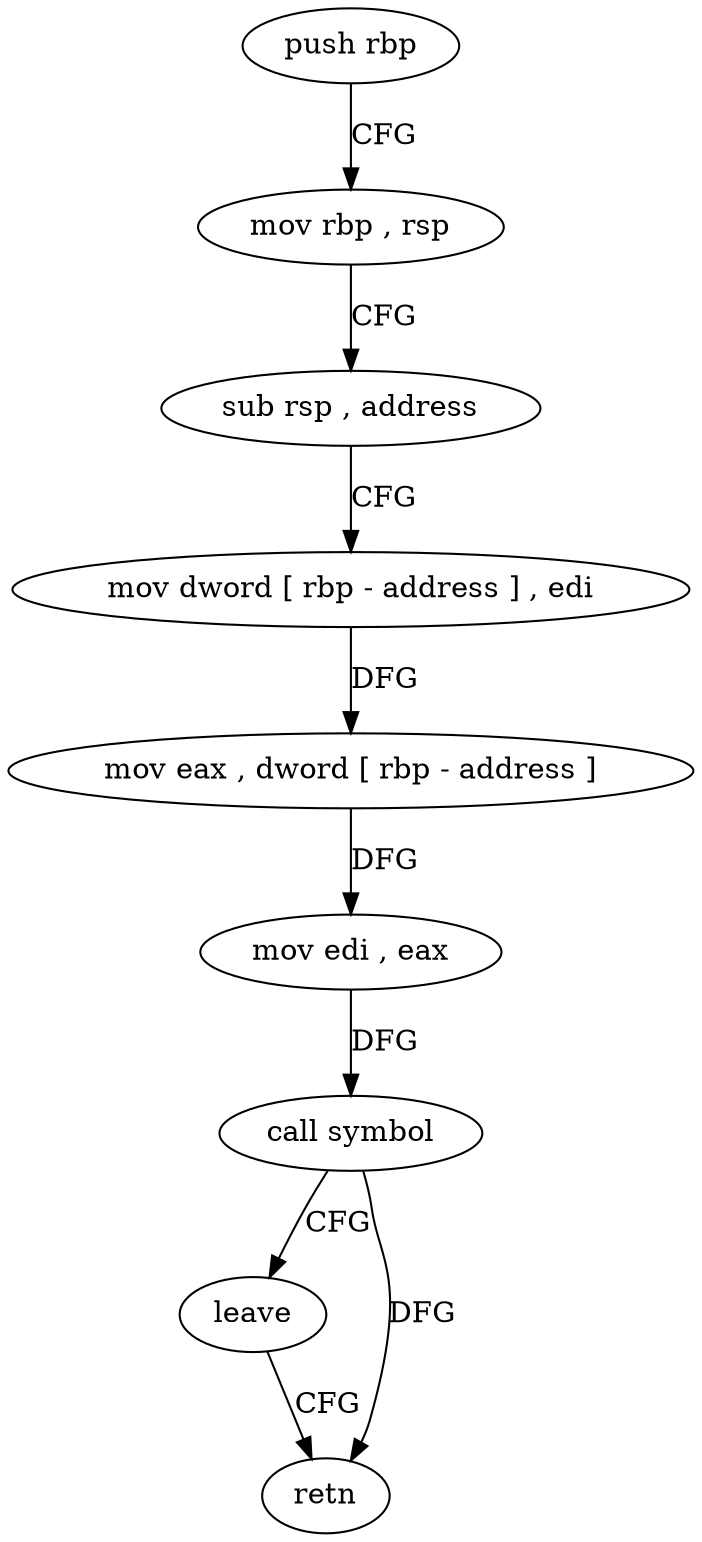 digraph "func" {
"4507181" [label = "push rbp" ]
"4507182" [label = "mov rbp , rsp" ]
"4507185" [label = "sub rsp , address" ]
"4507189" [label = "mov dword [ rbp - address ] , edi" ]
"4507192" [label = "mov eax , dword [ rbp - address ]" ]
"4507195" [label = "mov edi , eax" ]
"4507197" [label = "call symbol" ]
"4507202" [label = "leave" ]
"4507203" [label = "retn" ]
"4507181" -> "4507182" [ label = "CFG" ]
"4507182" -> "4507185" [ label = "CFG" ]
"4507185" -> "4507189" [ label = "CFG" ]
"4507189" -> "4507192" [ label = "DFG" ]
"4507192" -> "4507195" [ label = "DFG" ]
"4507195" -> "4507197" [ label = "DFG" ]
"4507197" -> "4507202" [ label = "CFG" ]
"4507197" -> "4507203" [ label = "DFG" ]
"4507202" -> "4507203" [ label = "CFG" ]
}
